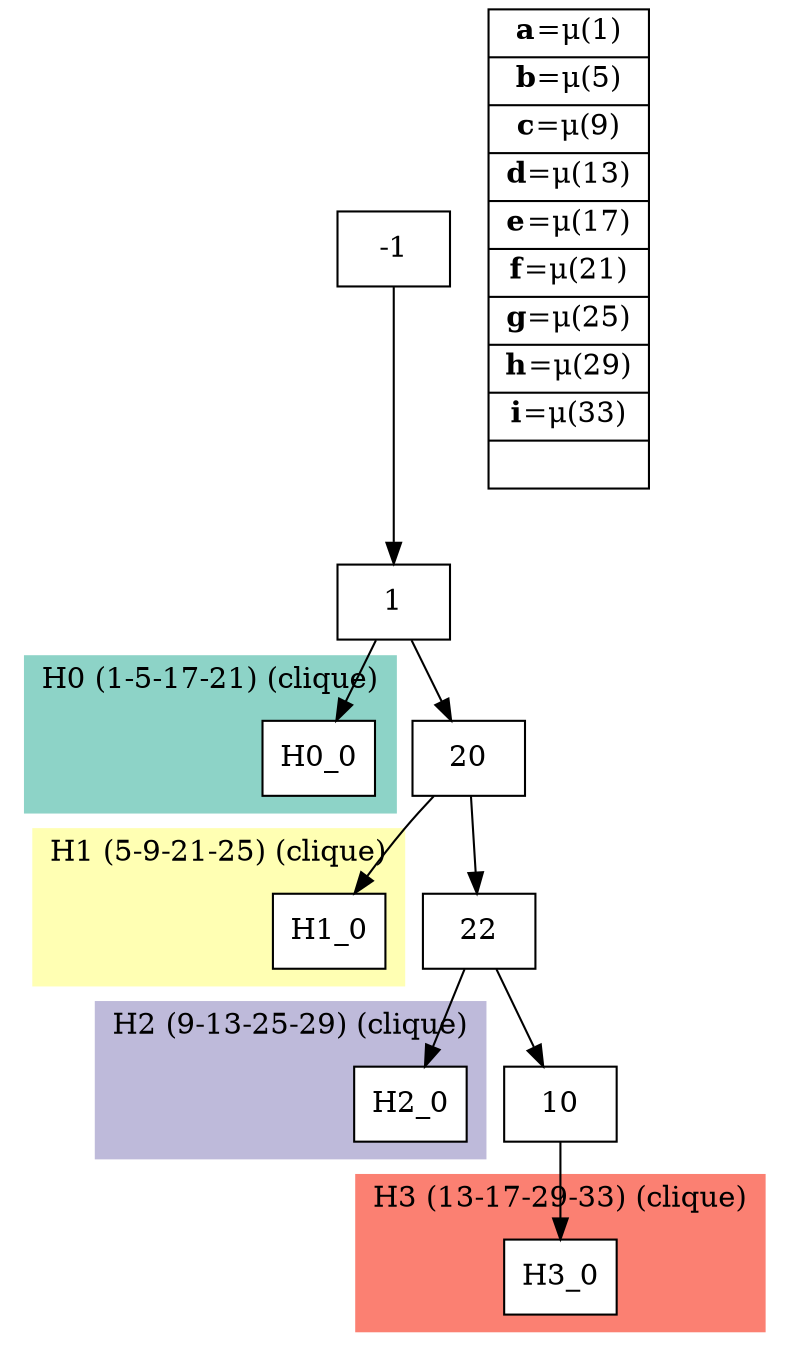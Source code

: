 digraph G {
    node [shape=box];
    subgraph cluster0 {
        node [style=filled,fillcolor=white];
        labeljust="l";
        style=filled;
        color="#8DD3C7";
        H0_0;
        label="H0 (1-5-17-21) (clique)";
    }
    subgraph cluster1 {
        node [style=filled,fillcolor=white];
        labeljust="l";
        style=filled;
        color="#FFFFB3";
        H1_0;
        label="H1 (5-9-21-25) (clique)";
    }
    subgraph cluster2 {
        node [style=filled,fillcolor=white];
        labeljust="l";
        style=filled;
        color="#BEBADA";
        H2_0;
        label="H2 (9-13-25-29) (clique)";
    }
    subgraph cluster3 {
        node [style=filled,fillcolor=white];
        labeljust="l";
        style=filled;
        color="#FB8072";
        H3_0;
        label="H3 (13-17-29-33) (clique)";
    }
     1 [image="miscellani_latex/K4_1.jpg"];
     -1  ->  1;
     H0_0 [image="miscellani_latex/K4_H0_0.jpg"];
     1  ->  H0_0;
     20 [image="miscellani_latex/K4_20.jpg"];
     1  ->  20;
     H1_0 [image="miscellani_latex/K4_H1_0.jpg"];
     20  ->  H1_0;
     22 [image="miscellani_latex/K4_22.jpg"];
     20  ->  22;
     H2_0 [image="miscellani_latex/K4_H2_0.jpg"];
     22  ->  H2_0;
     10 [image="miscellani_latex/K4_10.jpg"];
     22  ->  10;
     H3_0 [image="miscellani_latex/K4_H3_0.jpg"];
     10  ->  H3_0;
    labels [shape=record,label= <{<b>a</b>=&#956;(1) | <b>b</b>=&#956;(5) | <b>c</b>=&#956;(9) | <b>d</b>=&#956;(13) | <b>e</b>=&#956;(17) | <b>f</b>=&#956;(21) | <b>g</b>=&#956;(25) | <b>h</b>=&#956;(29) | <b>i</b>=&#956;(33) | }> ];
}
